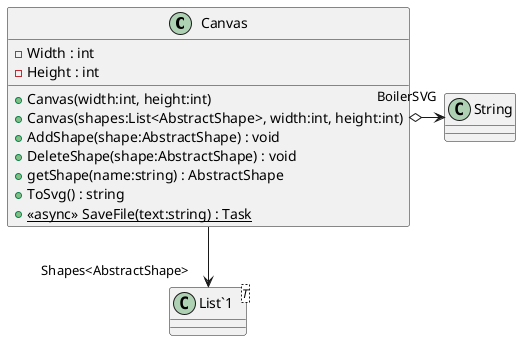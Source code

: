 @startuml
class Canvas {
    - Width : int
    - Height : int
    + Canvas(width:int, height:int)
    + Canvas(shapes:List<AbstractShape>, width:int, height:int)
    + AddShape(shape:AbstractShape) : void
    + DeleteShape(shape:AbstractShape) : void
    + getShape(name:string) : AbstractShape
    + ToSvg() : string
    + {static} <<async>> SaveFile(text:string) : Task
}
class "List`1"<T> {
}
Canvas --> "Shapes<AbstractShape>" "List`1"
Canvas o-> "BoilerSVG" String
@enduml
